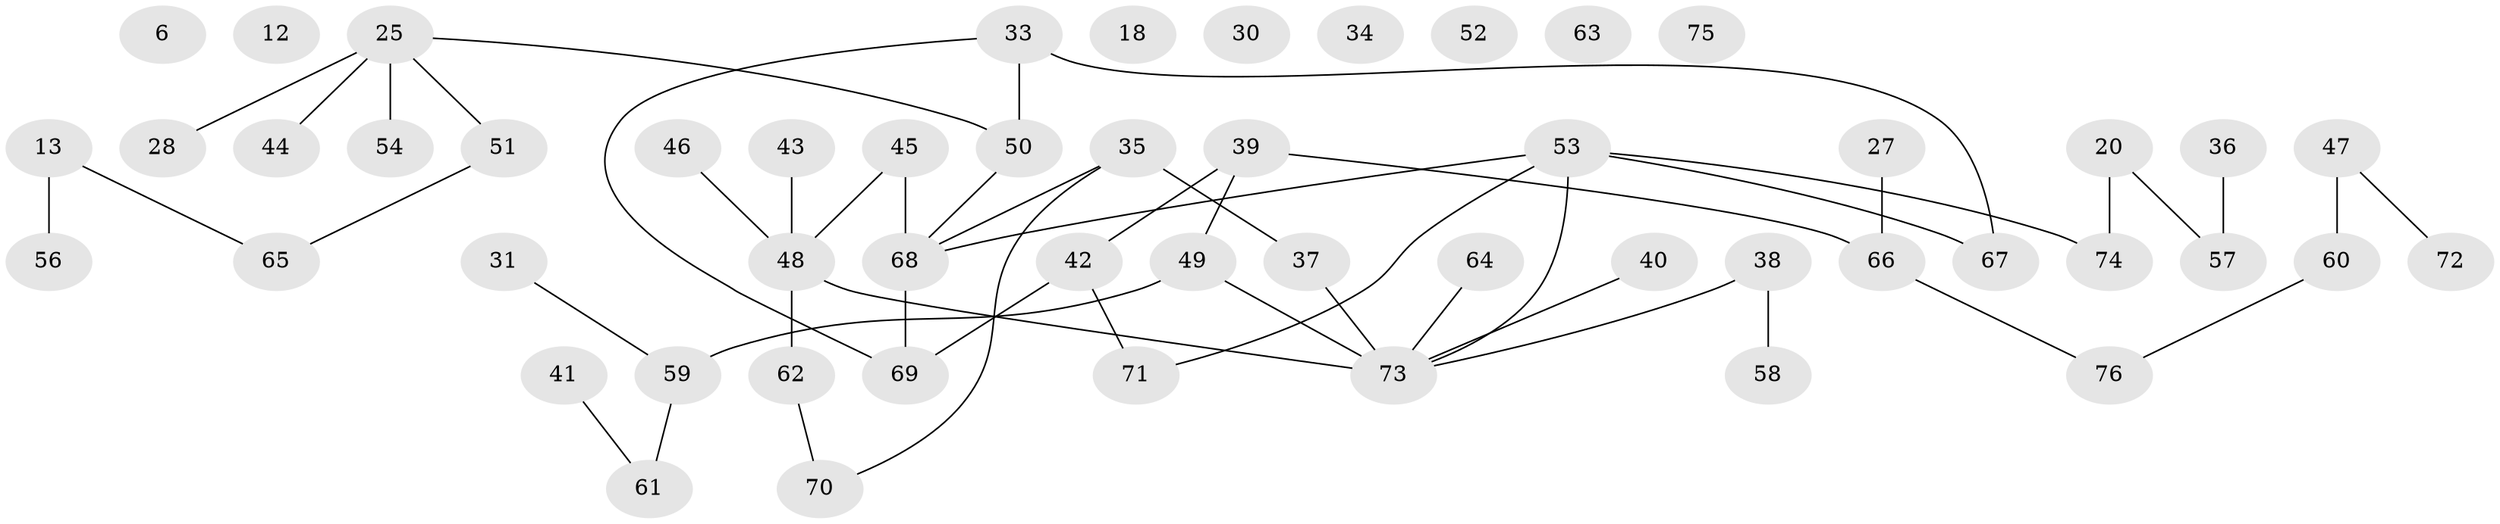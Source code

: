 // original degree distribution, {3: 0.2631578947368421, 2: 0.34210526315789475, 0: 0.10526315789473684, 4: 0.039473684210526314, 1: 0.2236842105263158, 6: 0.013157894736842105, 5: 0.013157894736842105}
// Generated by graph-tools (version 1.1) at 2025/42/03/04/25 21:42:27]
// undirected, 53 vertices, 51 edges
graph export_dot {
graph [start="1"]
  node [color=gray90,style=filled];
  6;
  12;
  13;
  18;
  20;
  25 [super="+5+10+17"];
  27;
  28;
  30;
  31;
  33 [super="+14"];
  34;
  35;
  36;
  37;
  38;
  39;
  40;
  41;
  42 [super="+1"];
  43;
  44;
  45 [super="+22+26"];
  46;
  47;
  48 [super="+7+29"];
  49 [super="+3+4+16+23"];
  50;
  51;
  52;
  53 [super="+19+21"];
  54;
  56;
  57;
  58;
  59;
  60 [super="+32"];
  61;
  62;
  63;
  64;
  65;
  66;
  67;
  68;
  69 [super="+11"];
  70 [super="+24"];
  71;
  72;
  73 [super="+55"];
  74 [super="+8+15"];
  75;
  76;
  13 -- 56;
  13 -- 65;
  20 -- 57;
  20 -- 74;
  25 -- 51;
  25 -- 50;
  25 -- 54;
  25 -- 28;
  25 -- 44;
  27 -- 66;
  31 -- 59;
  33 -- 67;
  33 -- 50;
  33 -- 69;
  35 -- 37;
  35 -- 68;
  35 -- 70;
  36 -- 57;
  37 -- 73;
  38 -- 58;
  38 -- 73;
  39 -- 42;
  39 -- 49;
  39 -- 66;
  40 -- 73;
  41 -- 61;
  42 -- 71;
  42 -- 69;
  43 -- 48;
  45 -- 68;
  45 -- 48;
  46 -- 48;
  47 -- 60 [weight=2];
  47 -- 72;
  48 -- 73 [weight=2];
  48 -- 62;
  49 -- 73;
  49 -- 59;
  50 -- 68;
  51 -- 65;
  53 -- 71;
  53 -- 73;
  53 -- 68;
  53 -- 74;
  53 -- 67;
  59 -- 61;
  60 -- 76;
  62 -- 70;
  64 -- 73;
  66 -- 76;
  68 -- 69;
}
